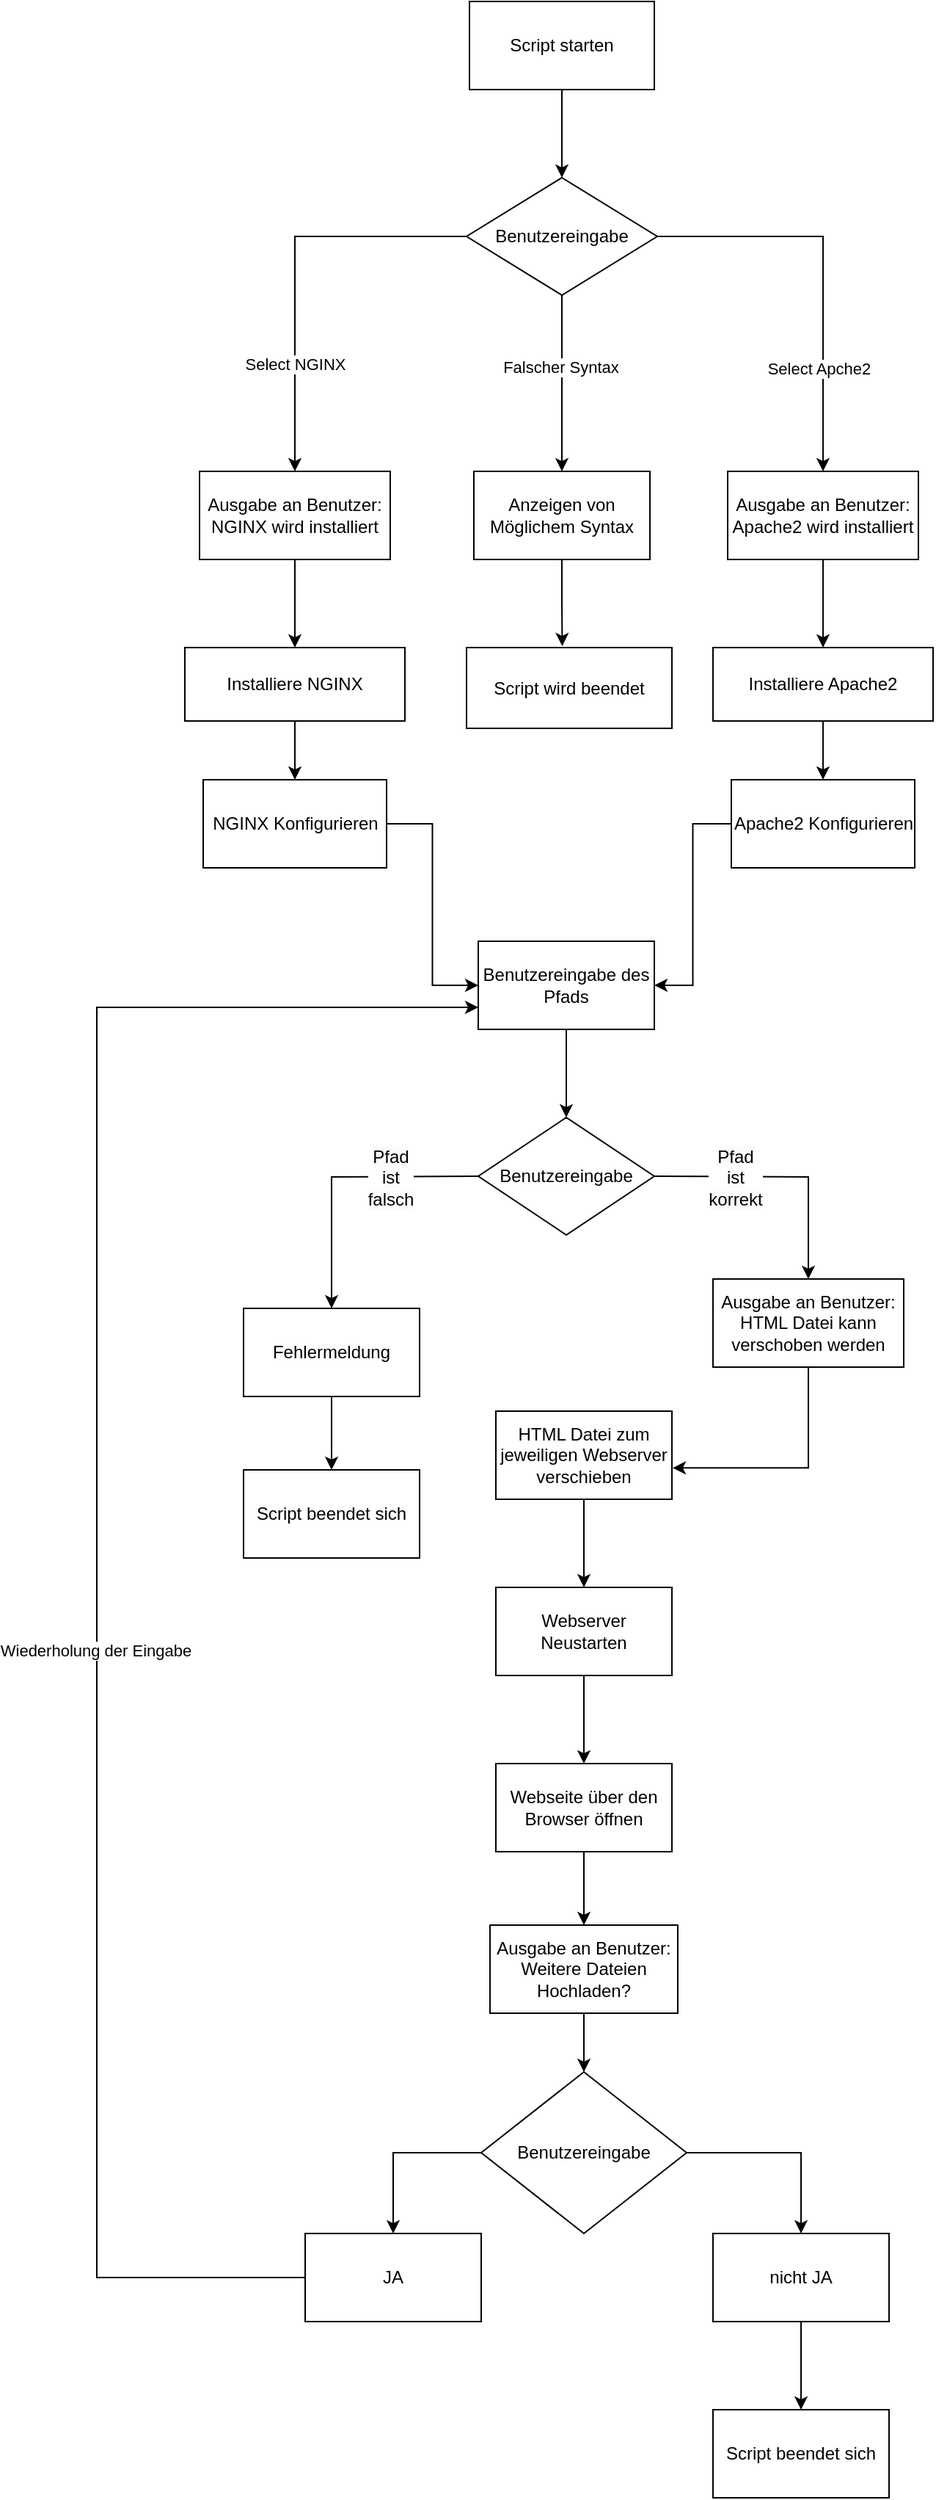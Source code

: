 <mxfile version="24.4.3" type="device">
  <diagram name="Seite-1" id="XIFC_hzPJJrdeUqrtaSO">
    <mxGraphModel dx="1687" dy="908" grid="1" gridSize="10" guides="1" tooltips="1" connect="1" arrows="1" fold="1" page="1" pageScale="1" pageWidth="827" pageHeight="1169" math="0" shadow="0">
      <root>
        <mxCell id="0" />
        <mxCell id="1" parent="0" />
        <mxCell id="sjNTEyT-V5rt2ujIT0__-13" style="edgeStyle=orthogonalEdgeStyle;rounded=0;orthogonalLoop=1;jettySize=auto;html=1;entryX=0.5;entryY=0;entryDx=0;entryDy=0;" edge="1" parent="1" source="sjNTEyT-V5rt2ujIT0__-5" target="sjNTEyT-V5rt2ujIT0__-12">
          <mxGeometry relative="1" as="geometry" />
        </mxCell>
        <mxCell id="sjNTEyT-V5rt2ujIT0__-5" value="Script starten" style="rounded=0;whiteSpace=wrap;html=1;" vertex="1" parent="1">
          <mxGeometry x="354" y="40" width="126" height="60" as="geometry" />
        </mxCell>
        <mxCell id="sjNTEyT-V5rt2ujIT0__-29" style="edgeStyle=orthogonalEdgeStyle;rounded=0;orthogonalLoop=1;jettySize=auto;html=1;entryX=0.5;entryY=0;entryDx=0;entryDy=0;" edge="1" parent="1" source="sjNTEyT-V5rt2ujIT0__-6" target="sjNTEyT-V5rt2ujIT0__-26">
          <mxGeometry relative="1" as="geometry" />
        </mxCell>
        <mxCell id="sjNTEyT-V5rt2ujIT0__-6" value="Ausgabe an Benutzer:&lt;br&gt;NGINX wird installiert" style="rounded=0;whiteSpace=wrap;html=1;" vertex="1" parent="1">
          <mxGeometry x="170" y="360" width="130" height="60" as="geometry" />
        </mxCell>
        <mxCell id="sjNTEyT-V5rt2ujIT0__-28" style="edgeStyle=orthogonalEdgeStyle;rounded=0;orthogonalLoop=1;jettySize=auto;html=1;entryX=0.5;entryY=0;entryDx=0;entryDy=0;" edge="1" parent="1" source="sjNTEyT-V5rt2ujIT0__-7" target="sjNTEyT-V5rt2ujIT0__-27">
          <mxGeometry relative="1" as="geometry" />
        </mxCell>
        <mxCell id="sjNTEyT-V5rt2ujIT0__-7" value="Ausgabe an Benutzer:&lt;br&gt;Apache2 wird installiert" style="rounded=0;whiteSpace=wrap;html=1;" vertex="1" parent="1">
          <mxGeometry x="530" y="360" width="130" height="60" as="geometry" />
        </mxCell>
        <mxCell id="sjNTEyT-V5rt2ujIT0__-18" style="edgeStyle=orthogonalEdgeStyle;rounded=0;orthogonalLoop=1;jettySize=auto;html=1;entryX=0.5;entryY=0;entryDx=0;entryDy=0;" edge="1" parent="1" source="sjNTEyT-V5rt2ujIT0__-12" target="sjNTEyT-V5rt2ujIT0__-7">
          <mxGeometry relative="1" as="geometry" />
        </mxCell>
        <mxCell id="sjNTEyT-V5rt2ujIT0__-22" value="Select Apche2" style="edgeLabel;html=1;align=center;verticalAlign=middle;resizable=0;points=[];" vertex="1" connectable="0" parent="sjNTEyT-V5rt2ujIT0__-18">
          <mxGeometry x="-0.478" y="2" relative="1" as="geometry">
            <mxPoint x="38" y="92" as="offset" />
          </mxGeometry>
        </mxCell>
        <mxCell id="sjNTEyT-V5rt2ujIT0__-19" style="edgeStyle=orthogonalEdgeStyle;rounded=0;orthogonalLoop=1;jettySize=auto;html=1;entryX=0.5;entryY=0;entryDx=0;entryDy=0;" edge="1" parent="1" source="sjNTEyT-V5rt2ujIT0__-12" target="sjNTEyT-V5rt2ujIT0__-6">
          <mxGeometry relative="1" as="geometry" />
        </mxCell>
        <mxCell id="sjNTEyT-V5rt2ujIT0__-20" value="Select NGINX" style="edgeLabel;html=1;align=center;verticalAlign=middle;resizable=0;points=[];" vertex="1" connectable="0" parent="sjNTEyT-V5rt2ujIT0__-19">
          <mxGeometry x="-0.155" y="-1" relative="1" as="geometry">
            <mxPoint x="1" y="87" as="offset" />
          </mxGeometry>
        </mxCell>
        <mxCell id="sjNTEyT-V5rt2ujIT0__-23" style="edgeStyle=orthogonalEdgeStyle;rounded=0;orthogonalLoop=1;jettySize=auto;html=1;" edge="1" parent="1" source="sjNTEyT-V5rt2ujIT0__-12">
          <mxGeometry relative="1" as="geometry">
            <mxPoint x="417" y="360" as="targetPoint" />
          </mxGeometry>
        </mxCell>
        <mxCell id="sjNTEyT-V5rt2ujIT0__-24" value="Falscher Syntax" style="edgeLabel;html=1;align=center;verticalAlign=middle;resizable=0;points=[];" vertex="1" connectable="0" parent="sjNTEyT-V5rt2ujIT0__-23">
          <mxGeometry x="-0.187" y="-1" relative="1" as="geometry">
            <mxPoint as="offset" />
          </mxGeometry>
        </mxCell>
        <mxCell id="sjNTEyT-V5rt2ujIT0__-12" value="Benutzereingabe" style="rhombus;whiteSpace=wrap;html=1;" vertex="1" parent="1">
          <mxGeometry x="352" y="160" width="130" height="80" as="geometry" />
        </mxCell>
        <mxCell id="sjNTEyT-V5rt2ujIT0__-25" value="Anzeigen von Möglichem Syntax" style="rounded=0;whiteSpace=wrap;html=1;" vertex="1" parent="1">
          <mxGeometry x="357" y="360" width="120" height="60" as="geometry" />
        </mxCell>
        <mxCell id="sjNTEyT-V5rt2ujIT0__-35" style="edgeStyle=orthogonalEdgeStyle;rounded=0;orthogonalLoop=1;jettySize=auto;html=1;entryX=0.5;entryY=0;entryDx=0;entryDy=0;" edge="1" parent="1" source="sjNTEyT-V5rt2ujIT0__-26" target="sjNTEyT-V5rt2ujIT0__-32">
          <mxGeometry relative="1" as="geometry" />
        </mxCell>
        <mxCell id="sjNTEyT-V5rt2ujIT0__-26" value="Installiere NGINX" style="rounded=0;whiteSpace=wrap;html=1;" vertex="1" parent="1">
          <mxGeometry x="160" y="480" width="150" height="50" as="geometry" />
        </mxCell>
        <mxCell id="sjNTEyT-V5rt2ujIT0__-37" style="edgeStyle=orthogonalEdgeStyle;rounded=0;orthogonalLoop=1;jettySize=auto;html=1;entryX=0.5;entryY=0;entryDx=0;entryDy=0;" edge="1" parent="1" source="sjNTEyT-V5rt2ujIT0__-27" target="sjNTEyT-V5rt2ujIT0__-33">
          <mxGeometry relative="1" as="geometry" />
        </mxCell>
        <mxCell id="sjNTEyT-V5rt2ujIT0__-27" value="Installiere Apache2" style="rounded=0;whiteSpace=wrap;html=1;" vertex="1" parent="1">
          <mxGeometry x="520" y="480" width="150" height="50" as="geometry" />
        </mxCell>
        <mxCell id="sjNTEyT-V5rt2ujIT0__-30" value="Script wird beendet" style="rounded=0;whiteSpace=wrap;html=1;" vertex="1" parent="1">
          <mxGeometry x="352" y="480" width="140" height="55" as="geometry" />
        </mxCell>
        <mxCell id="sjNTEyT-V5rt2ujIT0__-31" style="edgeStyle=orthogonalEdgeStyle;rounded=0;orthogonalLoop=1;jettySize=auto;html=1;entryX=0.466;entryY=-0.018;entryDx=0;entryDy=0;entryPerimeter=0;" edge="1" parent="1" source="sjNTEyT-V5rt2ujIT0__-25" target="sjNTEyT-V5rt2ujIT0__-30">
          <mxGeometry relative="1" as="geometry" />
        </mxCell>
        <mxCell id="sjNTEyT-V5rt2ujIT0__-40" style="edgeStyle=orthogonalEdgeStyle;rounded=0;orthogonalLoop=1;jettySize=auto;html=1;entryX=0;entryY=0.5;entryDx=0;entryDy=0;" edge="1" parent="1" source="sjNTEyT-V5rt2ujIT0__-32" target="sjNTEyT-V5rt2ujIT0__-38">
          <mxGeometry relative="1" as="geometry" />
        </mxCell>
        <mxCell id="sjNTEyT-V5rt2ujIT0__-32" value="NGINX Konfigurieren" style="rounded=0;whiteSpace=wrap;html=1;" vertex="1" parent="1">
          <mxGeometry x="172.5" y="570" width="125" height="60" as="geometry" />
        </mxCell>
        <mxCell id="sjNTEyT-V5rt2ujIT0__-41" style="edgeStyle=orthogonalEdgeStyle;rounded=0;orthogonalLoop=1;jettySize=auto;html=1;entryX=1;entryY=0.5;entryDx=0;entryDy=0;" edge="1" parent="1" source="sjNTEyT-V5rt2ujIT0__-33" target="sjNTEyT-V5rt2ujIT0__-38">
          <mxGeometry relative="1" as="geometry" />
        </mxCell>
        <mxCell id="sjNTEyT-V5rt2ujIT0__-33" value="Apache2 Konfigurieren" style="rounded=0;whiteSpace=wrap;html=1;" vertex="1" parent="1">
          <mxGeometry x="532.5" y="570" width="125" height="60" as="geometry" />
        </mxCell>
        <mxCell id="sjNTEyT-V5rt2ujIT0__-62" style="edgeStyle=orthogonalEdgeStyle;rounded=0;orthogonalLoop=1;jettySize=auto;html=1;entryX=0.5;entryY=0;entryDx=0;entryDy=0;" edge="1" parent="1" source="sjNTEyT-V5rt2ujIT0__-38">
          <mxGeometry relative="1" as="geometry">
            <mxPoint x="420" y="800" as="targetPoint" />
          </mxGeometry>
        </mxCell>
        <mxCell id="sjNTEyT-V5rt2ujIT0__-38" value="Benutzereingabe des Pfads" style="rounded=0;whiteSpace=wrap;html=1;" vertex="1" parent="1">
          <mxGeometry x="360" y="680" width="120" height="60" as="geometry" />
        </mxCell>
        <mxCell id="sjNTEyT-V5rt2ujIT0__-47" style="edgeStyle=orthogonalEdgeStyle;rounded=0;orthogonalLoop=1;jettySize=auto;html=1;entryX=0.5;entryY=0;entryDx=0;entryDy=0;" edge="1" parent="1" source="sjNTEyT-V5rt2ujIT0__-44" target="sjNTEyT-V5rt2ujIT0__-46">
          <mxGeometry relative="1" as="geometry" />
        </mxCell>
        <mxCell id="sjNTEyT-V5rt2ujIT0__-44" value="HTML Datei zum jeweiligen Webserver verschieben" style="rounded=0;whiteSpace=wrap;html=1;" vertex="1" parent="1">
          <mxGeometry x="372" y="1000" width="120" height="60" as="geometry" />
        </mxCell>
        <mxCell id="sjNTEyT-V5rt2ujIT0__-49" style="edgeStyle=orthogonalEdgeStyle;rounded=0;orthogonalLoop=1;jettySize=auto;html=1;entryX=0.5;entryY=0;entryDx=0;entryDy=0;" edge="1" parent="1" source="sjNTEyT-V5rt2ujIT0__-46" target="sjNTEyT-V5rt2ujIT0__-48">
          <mxGeometry relative="1" as="geometry" />
        </mxCell>
        <mxCell id="sjNTEyT-V5rt2ujIT0__-46" value="Webserver Neustarten" style="rounded=0;whiteSpace=wrap;html=1;" vertex="1" parent="1">
          <mxGeometry x="372" y="1120" width="120" height="60" as="geometry" />
        </mxCell>
        <mxCell id="sjNTEyT-V5rt2ujIT0__-75" style="edgeStyle=orthogonalEdgeStyle;rounded=0;orthogonalLoop=1;jettySize=auto;html=1;entryX=0.5;entryY=0;entryDx=0;entryDy=0;" edge="1" parent="1" source="sjNTEyT-V5rt2ujIT0__-48" target="sjNTEyT-V5rt2ujIT0__-74">
          <mxGeometry relative="1" as="geometry" />
        </mxCell>
        <mxCell id="sjNTEyT-V5rt2ujIT0__-48" value="Webseite über den Browser öffnen" style="rounded=0;whiteSpace=wrap;html=1;" vertex="1" parent="1">
          <mxGeometry x="372" y="1240" width="120" height="60" as="geometry" />
        </mxCell>
        <mxCell id="sjNTEyT-V5rt2ujIT0__-54" style="edgeStyle=orthogonalEdgeStyle;rounded=0;orthogonalLoop=1;jettySize=auto;html=1;entryX=0.5;entryY=0;entryDx=0;entryDy=0;" edge="1" parent="1" target="sjNTEyT-V5rt2ujIT0__-53">
          <mxGeometry relative="1" as="geometry">
            <mxPoint x="360" y="840" as="sourcePoint" />
          </mxGeometry>
        </mxCell>
        <mxCell id="sjNTEyT-V5rt2ujIT0__-67" value="&lt;span style=&quot;font-size: 12px; text-wrap: wrap; background-color: rgb(251, 251, 251);&quot;&gt;Pfad ist falsch&lt;/span&gt;" style="edgeLabel;html=1;align=center;verticalAlign=middle;resizable=0;points=[];" vertex="1" connectable="0" parent="sjNTEyT-V5rt2ujIT0__-54">
          <mxGeometry x="-0.092" relative="1" as="geometry">
            <mxPoint x="26" as="offset" />
          </mxGeometry>
        </mxCell>
        <mxCell id="sjNTEyT-V5rt2ujIT0__-51" value="&lt;div&gt;Ausgabe an Benutzer:&lt;/div&gt;HTML Datei kann verschoben werden" style="rounded=0;whiteSpace=wrap;html=1;" vertex="1" parent="1">
          <mxGeometry x="520" y="910" width="130" height="60" as="geometry" />
        </mxCell>
        <mxCell id="sjNTEyT-V5rt2ujIT0__-52" style="edgeStyle=orthogonalEdgeStyle;rounded=0;orthogonalLoop=1;jettySize=auto;html=1;entryX=0.5;entryY=0;entryDx=0;entryDy=0;" edge="1" parent="1" target="sjNTEyT-V5rt2ujIT0__-51">
          <mxGeometry relative="1" as="geometry">
            <mxPoint x="480" y="840" as="sourcePoint" />
          </mxGeometry>
        </mxCell>
        <mxCell id="sjNTEyT-V5rt2ujIT0__-68" value="&lt;span style=&quot;font-size: 12px; text-wrap: wrap; background-color: rgb(251, 251, 251);&quot;&gt;Pfad ist korrekt&lt;/span&gt;" style="edgeLabel;html=1;align=center;verticalAlign=middle;resizable=0;points=[];" vertex="1" connectable="0" parent="sjNTEyT-V5rt2ujIT0__-52">
          <mxGeometry x="-0.248" y="1" relative="1" as="geometry">
            <mxPoint x="-11" y="1" as="offset" />
          </mxGeometry>
        </mxCell>
        <mxCell id="sjNTEyT-V5rt2ujIT0__-57" style="edgeStyle=orthogonalEdgeStyle;rounded=0;orthogonalLoop=1;jettySize=auto;html=1;" edge="1" parent="1" source="sjNTEyT-V5rt2ujIT0__-53" target="sjNTEyT-V5rt2ujIT0__-60">
          <mxGeometry relative="1" as="geometry">
            <mxPoint x="260" y="1000" as="targetPoint" />
          </mxGeometry>
        </mxCell>
        <mxCell id="sjNTEyT-V5rt2ujIT0__-53" value="Fehlermeldung" style="rounded=0;whiteSpace=wrap;html=1;" vertex="1" parent="1">
          <mxGeometry x="200" y="930" width="120" height="60" as="geometry" />
        </mxCell>
        <mxCell id="sjNTEyT-V5rt2ujIT0__-60" value="Script beendet sich" style="rounded=0;whiteSpace=wrap;html=1;" vertex="1" parent="1">
          <mxGeometry x="200" y="1040" width="120" height="60" as="geometry" />
        </mxCell>
        <mxCell id="sjNTEyT-V5rt2ujIT0__-66" value="Benutzereingabe" style="rhombus;whiteSpace=wrap;html=1;" vertex="1" parent="1">
          <mxGeometry x="360" y="800" width="120" height="80" as="geometry" />
        </mxCell>
        <mxCell id="sjNTEyT-V5rt2ujIT0__-70" style="edgeStyle=orthogonalEdgeStyle;rounded=0;orthogonalLoop=1;jettySize=auto;html=1;entryX=1.004;entryY=0.644;entryDx=0;entryDy=0;entryPerimeter=0;exitX=0.5;exitY=1;exitDx=0;exitDy=0;" edge="1" parent="1" source="sjNTEyT-V5rt2ujIT0__-51" target="sjNTEyT-V5rt2ujIT0__-44">
          <mxGeometry relative="1" as="geometry" />
        </mxCell>
        <mxCell id="sjNTEyT-V5rt2ujIT0__-79" style="edgeStyle=orthogonalEdgeStyle;rounded=0;orthogonalLoop=1;jettySize=auto;html=1;entryX=0.5;entryY=0;entryDx=0;entryDy=0;" edge="1" parent="1" source="sjNTEyT-V5rt2ujIT0__-73" target="sjNTEyT-V5rt2ujIT0__-77">
          <mxGeometry relative="1" as="geometry" />
        </mxCell>
        <mxCell id="sjNTEyT-V5rt2ujIT0__-80" style="edgeStyle=orthogonalEdgeStyle;rounded=0;orthogonalLoop=1;jettySize=auto;html=1;entryX=0.5;entryY=0;entryDx=0;entryDy=0;exitX=0;exitY=0.5;exitDx=0;exitDy=0;" edge="1" parent="1" source="sjNTEyT-V5rt2ujIT0__-73" target="sjNTEyT-V5rt2ujIT0__-78">
          <mxGeometry relative="1" as="geometry" />
        </mxCell>
        <mxCell id="sjNTEyT-V5rt2ujIT0__-73" value="Benutzereingabe" style="rhombus;whiteSpace=wrap;html=1;" vertex="1" parent="1">
          <mxGeometry x="362" y="1450" width="140" height="110" as="geometry" />
        </mxCell>
        <mxCell id="sjNTEyT-V5rt2ujIT0__-76" style="edgeStyle=orthogonalEdgeStyle;rounded=0;orthogonalLoop=1;jettySize=auto;html=1;entryX=0.5;entryY=0;entryDx=0;entryDy=0;" edge="1" parent="1" source="sjNTEyT-V5rt2ujIT0__-74" target="sjNTEyT-V5rt2ujIT0__-73">
          <mxGeometry relative="1" as="geometry" />
        </mxCell>
        <mxCell id="sjNTEyT-V5rt2ujIT0__-74" value="Ausgabe an Benutzer:&lt;div&gt;Weitere Dateien Hochladen?&lt;/div&gt;" style="rounded=0;whiteSpace=wrap;html=1;" vertex="1" parent="1">
          <mxGeometry x="368" y="1350" width="128" height="60" as="geometry" />
        </mxCell>
        <mxCell id="sjNTEyT-V5rt2ujIT0__-85" style="edgeStyle=orthogonalEdgeStyle;rounded=0;orthogonalLoop=1;jettySize=auto;html=1;entryX=0.5;entryY=0;entryDx=0;entryDy=0;" edge="1" parent="1" source="sjNTEyT-V5rt2ujIT0__-77" target="sjNTEyT-V5rt2ujIT0__-84">
          <mxGeometry relative="1" as="geometry" />
        </mxCell>
        <mxCell id="sjNTEyT-V5rt2ujIT0__-77" value="nicht JA" style="rounded=0;whiteSpace=wrap;html=1;" vertex="1" parent="1">
          <mxGeometry x="520" y="1560" width="120" height="60" as="geometry" />
        </mxCell>
        <mxCell id="sjNTEyT-V5rt2ujIT0__-81" style="edgeStyle=orthogonalEdgeStyle;rounded=0;orthogonalLoop=1;jettySize=auto;html=1;entryX=0;entryY=0.75;entryDx=0;entryDy=0;" edge="1" parent="1" source="sjNTEyT-V5rt2ujIT0__-78" target="sjNTEyT-V5rt2ujIT0__-38">
          <mxGeometry relative="1" as="geometry">
            <Array as="points">
              <mxPoint x="100" y="1590" />
              <mxPoint x="100" y="725" />
            </Array>
          </mxGeometry>
        </mxCell>
        <mxCell id="sjNTEyT-V5rt2ujIT0__-83" value="Wiederholung der Eingabe" style="edgeLabel;html=1;align=center;verticalAlign=middle;resizable=0;points=[];" vertex="1" connectable="0" parent="sjNTEyT-V5rt2ujIT0__-81">
          <mxGeometry x="-0.101" y="1" relative="1" as="geometry">
            <mxPoint as="offset" />
          </mxGeometry>
        </mxCell>
        <mxCell id="sjNTEyT-V5rt2ujIT0__-78" value="JA" style="rounded=0;whiteSpace=wrap;html=1;" vertex="1" parent="1">
          <mxGeometry x="242" y="1560" width="120" height="60" as="geometry" />
        </mxCell>
        <mxCell id="sjNTEyT-V5rt2ujIT0__-84" value="Script beendet sich" style="rounded=0;whiteSpace=wrap;html=1;" vertex="1" parent="1">
          <mxGeometry x="520" y="1680" width="120" height="60" as="geometry" />
        </mxCell>
      </root>
    </mxGraphModel>
  </diagram>
</mxfile>
